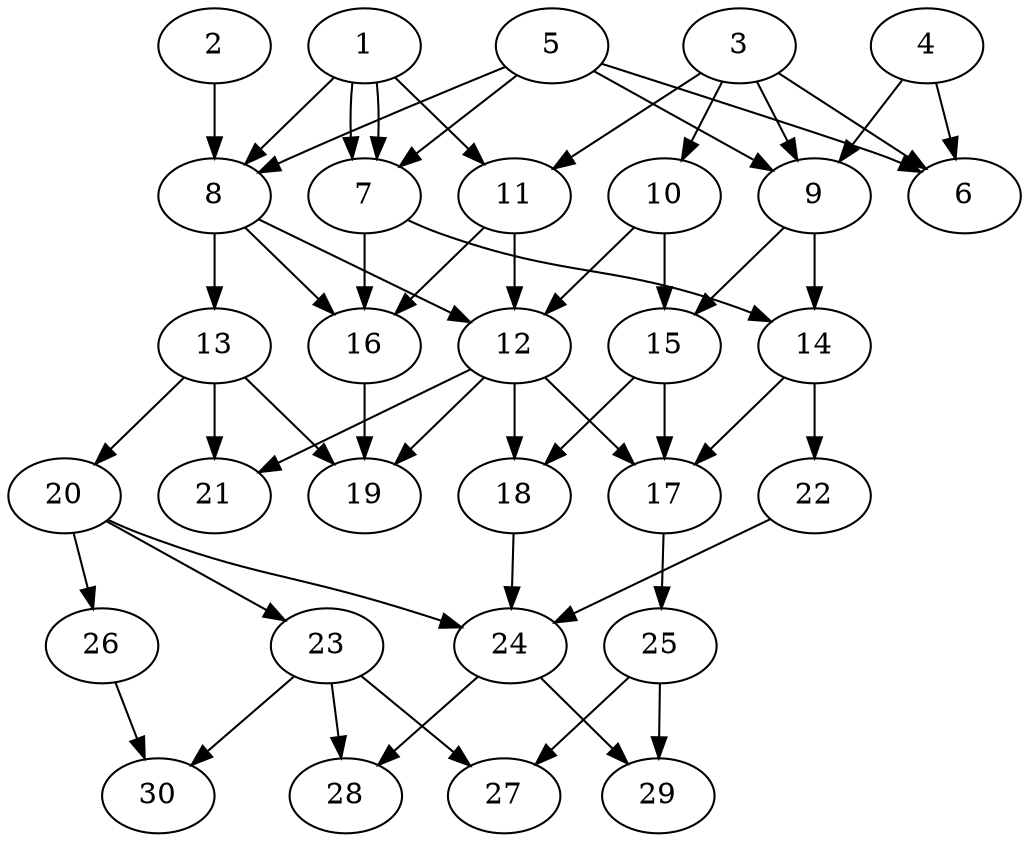 // DAG automatically generated by daggen at Fri Jul 29 10:40:30 2022
// daggen.exe --dot -n 30 --ccr 0.5 --fat 0.5 --regular 0.5 --density 0.5 -o data\30/random_30_19.gv 
digraph G {
  1 [compute_size="15946294204", trans_size="116143", result_size="29696", ram="36246656",alpha="0.15"]
  1 -> 7 [size ="29696"]
  1 -> 7 [size ="29696"]
  1 -> 8 [size ="29696"]
  1 -> 11 [size ="29696"]
  2 [compute_size="7366041600", trans_size="818881", result_size="1024", ram="38061920",alpha="0.05"]
  2 -> 8 [size ="1024"]
  3 [compute_size="4854579200", trans_size="658909", result_size="1024", ram="2624672",alpha="0.03"]
  3 -> 6 [size ="1024"]
  3 -> 9 [size ="1024"]
  3 -> 10 [size ="1024"]
  3 -> 11 [size ="1024"]
  4 [compute_size="5118955520", trans_size="997618", result_size="9216", ram="36218144",alpha="0.16"]
  4 -> 6 [size ="9216"]
  4 -> 9 [size ="9216"]
  5 [compute_size="231928233984", trans_size="871629", result_size="13312", ram="29890064",alpha="0.09"]
  5 -> 6 [size ="13312"]
  5 -> 7 [size ="13312"]
  5 -> 8 [size ="13312"]
  5 -> 9 [size ="13312"]
  6 [compute_size="134217728000", trans_size="734867", result_size="0", ram="15017888",alpha="0.01"]
  7 [compute_size="231928233984", trans_size="101246", result_size="13312", ram="51619376",alpha="0.18"]
  7 -> 14 [size ="13312"]
  7 -> 16 [size ="13312"]
  8 [compute_size="3039283200", trans_size="857147", result_size="1024", ram="41106368",alpha="0.08"]
  8 -> 12 [size ="1024"]
  8 -> 13 [size ="1024"]
  8 -> 16 [size ="1024"]
  9 [compute_size="68719476736", trans_size="123720", result_size="74752", ram="4066112",alpha="0.02"]
  9 -> 14 [size ="74752"]
  9 -> 15 [size ="74752"]
  10 [compute_size="1933819904", trans_size="956634", result_size="70656", ram="4923056",alpha="0.14"]
  10 -> 12 [size ="70656"]
  10 -> 15 [size ="70656"]
  11 [compute_size="8589934592", trans_size="592318", result_size="70656", ram="16147280",alpha="0.07"]
  11 -> 12 [size ="70656"]
  11 -> 16 [size ="70656"]
  12 [compute_size="21193519104", trans_size="589729", result_size="54272", ram="45921728",alpha="0.02"]
  12 -> 17 [size ="54272"]
  12 -> 18 [size ="54272"]
  12 -> 19 [size ="54272"]
  12 -> 21 [size ="54272"]
  13 [compute_size="30442604544", trans_size="658653", result_size="54272", ram="45207344",alpha="0.00"]
  13 -> 19 [size ="54272"]
  13 -> 20 [size ="54272"]
  13 -> 21 [size ="54272"]
  14 [compute_size="2092662784", trans_size="510478", result_size="70656", ram="38356544",alpha="0.15"]
  14 -> 17 [size ="70656"]
  14 -> 22 [size ="70656"]
  15 [compute_size="2795065344", trans_size="906763", result_size="29696", ram="37198640",alpha="0.07"]
  15 -> 17 [size ="29696"]
  15 -> 18 [size ="29696"]
  16 [compute_size="133271912448", trans_size="435991", result_size="74752", ram="7786928",alpha="0.17"]
  16 -> 19 [size ="74752"]
  17 [compute_size="1073741824000", trans_size="264383", result_size="1024", ram="3020672",alpha="0.08"]
  17 -> 25 [size ="1024"]
  18 [compute_size="12810936320", trans_size="840268", result_size="9216", ram="660512",alpha="0.15"]
  18 -> 24 [size ="9216"]
  19 [compute_size="10904449024", trans_size="887262", result_size="0", ram="51578192",alpha="0.09"]
  20 [compute_size="305256159549", trans_size="36318", result_size="13312", ram="31458224",alpha="0.03"]
  20 -> 23 [size ="13312"]
  20 -> 24 [size ="13312"]
  20 -> 26 [size ="13312"]
  21 [compute_size="24280066048", trans_size="1015361", result_size="0", ram="30811952",alpha="0.14"]
  22 [compute_size="368293445632", trans_size="328096", result_size="9216", ram="31147760",alpha="0.09"]
  22 -> 24 [size ="9216"]
  23 [compute_size="625615496180", trans_size="319465", result_size="9216", ram="11070560",alpha="0.15"]
  23 -> 27 [size ="9216"]
  23 -> 28 [size ="9216"]
  23 -> 30 [size ="9216"]
  24 [compute_size="822682877219", trans_size="873611", result_size="54272", ram="6201344",alpha="0.06"]
  24 -> 28 [size ="54272"]
  24 -> 29 [size ="54272"]
  25 [compute_size="248645314149", trans_size="879909", result_size="13312", ram="16362704",alpha="0.11"]
  25 -> 27 [size ="13312"]
  25 -> 29 [size ="13312"]
  26 [compute_size="1073741824000", trans_size="469174", result_size="1024", ram="20496944",alpha="0.19"]
  26 -> 30 [size ="1024"]
  27 [compute_size="9788313600", trans_size="32449", result_size="0", ram="30252800",alpha="0.06"]
  28 [compute_size="391536387898", trans_size="466713", result_size="0", ram="1761392",alpha="0.07"]
  29 [compute_size="695904501760", trans_size="124072", result_size="0", ram="31437632",alpha="0.03"]
  30 [compute_size="134217728000", trans_size="654593", result_size="0", ram="22931552",alpha="0.14"]
}
